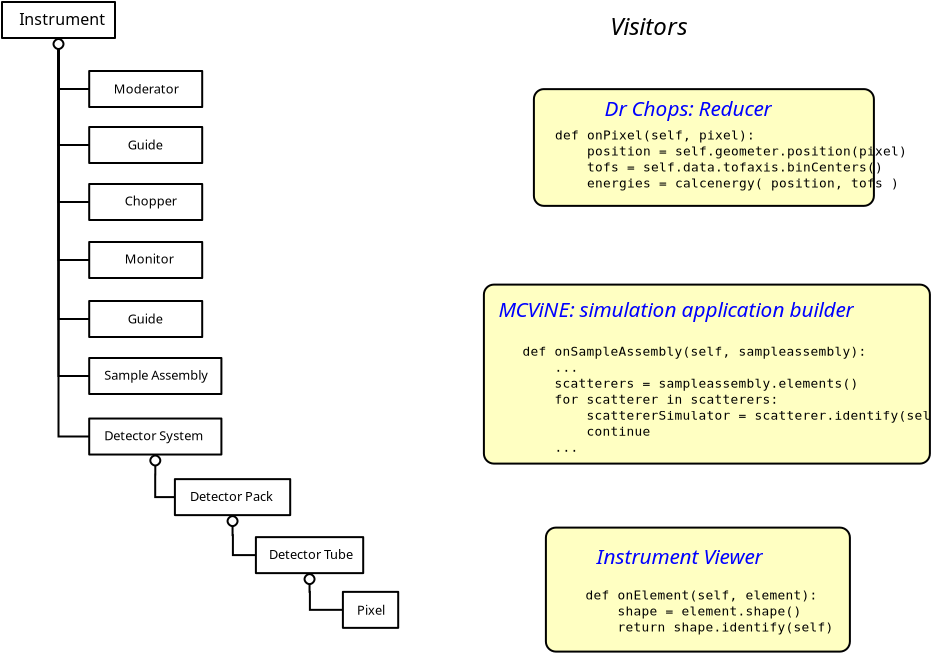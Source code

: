 <?xml version="1.0" encoding="UTF-8"?>
<dia:diagram xmlns:dia="http://www.lysator.liu.se/~alla/dia/">
  <dia:layer name="Background" visible="true">
    <dia:group>
      <dia:object type="Standard - Box" version="0" id="O0">
        <dia:attribute name="obj_pos">
          <dia:point val="18,9.85"/>
        </dia:attribute>
        <dia:attribute name="obj_bb">
          <dia:rectangle val="17.95,9.8;23.7,11.7"/>
        </dia:attribute>
        <dia:attribute name="elem_corner">
          <dia:point val="18,9.85"/>
        </dia:attribute>
        <dia:attribute name="elem_width">
          <dia:real val="5.65"/>
        </dia:attribute>
        <dia:attribute name="elem_height">
          <dia:real val="1.8"/>
        </dia:attribute>
        <dia:attribute name="show_background">
          <dia:boolean val="true"/>
        </dia:attribute>
        <dia:attribute name="corner_radius">
          <dia:real val="1.175e-38"/>
        </dia:attribute>
      </dia:object>
      <dia:object type="Standard - Text" version="1" id="O1">
        <dia:attribute name="obj_pos">
          <dia:point val="19.225,10.975"/>
        </dia:attribute>
        <dia:attribute name="obj_bb">
          <dia:rectangle val="19.225,10.432;22.238,11.373"/>
        </dia:attribute>
        <dia:attribute name="text">
          <dia:composite type="text">
            <dia:attribute name="string">
              <dia:string>#Moderator#</dia:string>
            </dia:attribute>
            <dia:attribute name="font">
              <dia:font family="sans" style="0" name="Helvetica"/>
            </dia:attribute>
            <dia:attribute name="height">
              <dia:real val="0.8"/>
            </dia:attribute>
            <dia:attribute name="pos">
              <dia:point val="19.225,10.975"/>
            </dia:attribute>
            <dia:attribute name="color">
              <dia:color val="#000000"/>
            </dia:attribute>
            <dia:attribute name="alignment">
              <dia:enum val="0"/>
            </dia:attribute>
          </dia:composite>
        </dia:attribute>
        <dia:attribute name="valign">
          <dia:enum val="3"/>
        </dia:attribute>
      </dia:object>
    </dia:group>
    <dia:group>
      <dia:object type="Standard - Box" version="0" id="O2">
        <dia:attribute name="obj_pos">
          <dia:point val="13.64,6.4"/>
        </dia:attribute>
        <dia:attribute name="obj_bb">
          <dia:rectangle val="13.59,6.35;19.34,8.25"/>
        </dia:attribute>
        <dia:attribute name="elem_corner">
          <dia:point val="13.64,6.4"/>
        </dia:attribute>
        <dia:attribute name="elem_width">
          <dia:real val="5.65"/>
        </dia:attribute>
        <dia:attribute name="elem_height">
          <dia:real val="1.8"/>
        </dia:attribute>
        <dia:attribute name="show_background">
          <dia:boolean val="true"/>
        </dia:attribute>
        <dia:attribute name="corner_radius">
          <dia:real val="1.175e-38"/>
        </dia:attribute>
      </dia:object>
      <dia:object type="Standard - Text" version="1" id="O3">
        <dia:attribute name="obj_pos">
          <dia:point val="14.5,7.55"/>
        </dia:attribute>
        <dia:attribute name="obj_bb">
          <dia:rectangle val="14.5,6.872;18.51,8.045"/>
        </dia:attribute>
        <dia:attribute name="text">
          <dia:composite type="text">
            <dia:attribute name="string">
              <dia:string>#Instrument#</dia:string>
            </dia:attribute>
            <dia:attribute name="font">
              <dia:font family="sans" style="0" name="Helvetica"/>
            </dia:attribute>
            <dia:attribute name="height">
              <dia:real val="1"/>
            </dia:attribute>
            <dia:attribute name="pos">
              <dia:point val="14.5,7.55"/>
            </dia:attribute>
            <dia:attribute name="color">
              <dia:color val="#000000"/>
            </dia:attribute>
            <dia:attribute name="alignment">
              <dia:enum val="0"/>
            </dia:attribute>
          </dia:composite>
        </dia:attribute>
        <dia:attribute name="valign">
          <dia:enum val="3"/>
        </dia:attribute>
      </dia:object>
    </dia:group>
    <dia:group>
      <dia:object type="Standard - Box" version="0" id="O4">
        <dia:attribute name="obj_pos">
          <dia:point val="18,12.65"/>
        </dia:attribute>
        <dia:attribute name="obj_bb">
          <dia:rectangle val="17.95,12.6;23.7,14.5"/>
        </dia:attribute>
        <dia:attribute name="elem_corner">
          <dia:point val="18,12.65"/>
        </dia:attribute>
        <dia:attribute name="elem_width">
          <dia:real val="5.65"/>
        </dia:attribute>
        <dia:attribute name="elem_height">
          <dia:real val="1.8"/>
        </dia:attribute>
        <dia:attribute name="show_background">
          <dia:boolean val="true"/>
        </dia:attribute>
        <dia:attribute name="corner_radius">
          <dia:real val="1.175e-38"/>
        </dia:attribute>
      </dia:object>
      <dia:object type="Standard - Text" version="1" id="O5">
        <dia:attribute name="obj_pos">
          <dia:point val="19.925,13.775"/>
        </dia:attribute>
        <dia:attribute name="obj_bb">
          <dia:rectangle val="19.925,13.232;21.637,14.172"/>
        </dia:attribute>
        <dia:attribute name="text">
          <dia:composite type="text">
            <dia:attribute name="string">
              <dia:string>#Guide#</dia:string>
            </dia:attribute>
            <dia:attribute name="font">
              <dia:font family="sans" style="0" name="Helvetica"/>
            </dia:attribute>
            <dia:attribute name="height">
              <dia:real val="0.8"/>
            </dia:attribute>
            <dia:attribute name="pos">
              <dia:point val="19.925,13.775"/>
            </dia:attribute>
            <dia:attribute name="color">
              <dia:color val="#000000"/>
            </dia:attribute>
            <dia:attribute name="alignment">
              <dia:enum val="0"/>
            </dia:attribute>
          </dia:composite>
        </dia:attribute>
        <dia:attribute name="valign">
          <dia:enum val="3"/>
        </dia:attribute>
      </dia:object>
    </dia:group>
    <dia:group>
      <dia:object type="Standard - Box" version="0" id="O6">
        <dia:attribute name="obj_pos">
          <dia:point val="18,15.5"/>
        </dia:attribute>
        <dia:attribute name="obj_bb">
          <dia:rectangle val="17.95,15.45;23.7,17.35"/>
        </dia:attribute>
        <dia:attribute name="elem_corner">
          <dia:point val="18,15.5"/>
        </dia:attribute>
        <dia:attribute name="elem_width">
          <dia:real val="5.65"/>
        </dia:attribute>
        <dia:attribute name="elem_height">
          <dia:real val="1.8"/>
        </dia:attribute>
        <dia:attribute name="show_background">
          <dia:boolean val="true"/>
        </dia:attribute>
        <dia:attribute name="corner_radius">
          <dia:real val="1.175e-38"/>
        </dia:attribute>
      </dia:object>
      <dia:object type="Standard - Text" version="1" id="O7">
        <dia:attribute name="obj_pos">
          <dia:point val="19.775,16.575"/>
        </dia:attribute>
        <dia:attribute name="obj_bb">
          <dia:rectangle val="19.775,16.032;22.247,16.973"/>
        </dia:attribute>
        <dia:attribute name="text">
          <dia:composite type="text">
            <dia:attribute name="string">
              <dia:string>#Chopper#</dia:string>
            </dia:attribute>
            <dia:attribute name="font">
              <dia:font family="sans" style="0" name="Helvetica"/>
            </dia:attribute>
            <dia:attribute name="height">
              <dia:real val="0.8"/>
            </dia:attribute>
            <dia:attribute name="pos">
              <dia:point val="19.775,16.575"/>
            </dia:attribute>
            <dia:attribute name="color">
              <dia:color val="#000000"/>
            </dia:attribute>
            <dia:attribute name="alignment">
              <dia:enum val="0"/>
            </dia:attribute>
          </dia:composite>
        </dia:attribute>
        <dia:attribute name="valign">
          <dia:enum val="3"/>
        </dia:attribute>
      </dia:object>
    </dia:group>
    <dia:group>
      <dia:object type="Standard - Box" version="0" id="O8">
        <dia:attribute name="obj_pos">
          <dia:point val="18,24.2"/>
        </dia:attribute>
        <dia:attribute name="obj_bb">
          <dia:rectangle val="17.95,24.15;24.66,26.05"/>
        </dia:attribute>
        <dia:attribute name="elem_corner">
          <dia:point val="18,24.2"/>
        </dia:attribute>
        <dia:attribute name="elem_width">
          <dia:real val="6.61"/>
        </dia:attribute>
        <dia:attribute name="elem_height">
          <dia:real val="1.8"/>
        </dia:attribute>
        <dia:attribute name="show_background">
          <dia:boolean val="true"/>
        </dia:attribute>
        <dia:attribute name="corner_radius">
          <dia:real val="1.175e-38"/>
        </dia:attribute>
      </dia:object>
      <dia:object type="Standard - Text" version="1" id="O9">
        <dia:attribute name="obj_pos">
          <dia:point val="18.75,25.293"/>
        </dia:attribute>
        <dia:attribute name="obj_bb">
          <dia:rectangle val="18.75,24.75;23.938,25.69"/>
        </dia:attribute>
        <dia:attribute name="text">
          <dia:composite type="text">
            <dia:attribute name="string">
              <dia:string>#Sample Assembly#</dia:string>
            </dia:attribute>
            <dia:attribute name="font">
              <dia:font family="sans" style="0" name="Helvetica"/>
            </dia:attribute>
            <dia:attribute name="height">
              <dia:real val="0.8"/>
            </dia:attribute>
            <dia:attribute name="pos">
              <dia:point val="18.75,25.293"/>
            </dia:attribute>
            <dia:attribute name="color">
              <dia:color val="#000000"/>
            </dia:attribute>
            <dia:attribute name="alignment">
              <dia:enum val="0"/>
            </dia:attribute>
          </dia:composite>
        </dia:attribute>
        <dia:attribute name="valign">
          <dia:enum val="3"/>
        </dia:attribute>
      </dia:object>
    </dia:group>
    <dia:group>
      <dia:object type="Standard - Box" version="0" id="O10">
        <dia:attribute name="obj_pos">
          <dia:point val="18,18.4"/>
        </dia:attribute>
        <dia:attribute name="obj_bb">
          <dia:rectangle val="17.95,18.35;23.7,20.25"/>
        </dia:attribute>
        <dia:attribute name="elem_corner">
          <dia:point val="18,18.4"/>
        </dia:attribute>
        <dia:attribute name="elem_width">
          <dia:real val="5.65"/>
        </dia:attribute>
        <dia:attribute name="elem_height">
          <dia:real val="1.8"/>
        </dia:attribute>
        <dia:attribute name="show_background">
          <dia:boolean val="true"/>
        </dia:attribute>
        <dia:attribute name="corner_radius">
          <dia:real val="1.175e-38"/>
        </dia:attribute>
      </dia:object>
      <dia:object type="Standard - Text" version="1" id="O11">
        <dia:attribute name="obj_pos">
          <dia:point val="19.775,19.475"/>
        </dia:attribute>
        <dia:attribute name="obj_bb">
          <dia:rectangle val="19.775,18.933;21.995,19.872"/>
        </dia:attribute>
        <dia:attribute name="text">
          <dia:composite type="text">
            <dia:attribute name="string">
              <dia:string>#Monitor#</dia:string>
            </dia:attribute>
            <dia:attribute name="font">
              <dia:font family="sans" style="0" name="Helvetica"/>
            </dia:attribute>
            <dia:attribute name="height">
              <dia:real val="0.8"/>
            </dia:attribute>
            <dia:attribute name="pos">
              <dia:point val="19.775,19.475"/>
            </dia:attribute>
            <dia:attribute name="color">
              <dia:color val="#000000"/>
            </dia:attribute>
            <dia:attribute name="alignment">
              <dia:enum val="0"/>
            </dia:attribute>
          </dia:composite>
        </dia:attribute>
        <dia:attribute name="valign">
          <dia:enum val="3"/>
        </dia:attribute>
      </dia:object>
    </dia:group>
    <dia:group>
      <dia:object type="Standard - Box" version="0" id="O12">
        <dia:attribute name="obj_pos">
          <dia:point val="18,21.35"/>
        </dia:attribute>
        <dia:attribute name="obj_bb">
          <dia:rectangle val="17.95,21.3;23.7,23.2"/>
        </dia:attribute>
        <dia:attribute name="elem_corner">
          <dia:point val="18,21.35"/>
        </dia:attribute>
        <dia:attribute name="elem_width">
          <dia:real val="5.65"/>
        </dia:attribute>
        <dia:attribute name="elem_height">
          <dia:real val="1.8"/>
        </dia:attribute>
        <dia:attribute name="show_background">
          <dia:boolean val="true"/>
        </dia:attribute>
        <dia:attribute name="corner_radius">
          <dia:real val="1.175e-38"/>
        </dia:attribute>
      </dia:object>
      <dia:object type="Standard - Text" version="1" id="O13">
        <dia:attribute name="obj_pos">
          <dia:point val="19.925,22.475"/>
        </dia:attribute>
        <dia:attribute name="obj_bb">
          <dia:rectangle val="19.925,21.933;21.637,22.872"/>
        </dia:attribute>
        <dia:attribute name="text">
          <dia:composite type="text">
            <dia:attribute name="string">
              <dia:string>#Guide#</dia:string>
            </dia:attribute>
            <dia:attribute name="font">
              <dia:font family="sans" style="0" name="Helvetica"/>
            </dia:attribute>
            <dia:attribute name="height">
              <dia:real val="0.8"/>
            </dia:attribute>
            <dia:attribute name="pos">
              <dia:point val="19.925,22.475"/>
            </dia:attribute>
            <dia:attribute name="color">
              <dia:color val="#000000"/>
            </dia:attribute>
            <dia:attribute name="alignment">
              <dia:enum val="0"/>
            </dia:attribute>
          </dia:composite>
        </dia:attribute>
        <dia:attribute name="valign">
          <dia:enum val="3"/>
        </dia:attribute>
      </dia:object>
    </dia:group>
    <dia:group>
      <dia:object type="Standard - Box" version="0" id="O14">
        <dia:attribute name="obj_pos">
          <dia:point val="18,27.225"/>
        </dia:attribute>
        <dia:attribute name="obj_bb">
          <dia:rectangle val="17.95,27.175;24.66,29.075"/>
        </dia:attribute>
        <dia:attribute name="elem_corner">
          <dia:point val="18,27.225"/>
        </dia:attribute>
        <dia:attribute name="elem_width">
          <dia:real val="6.61"/>
        </dia:attribute>
        <dia:attribute name="elem_height">
          <dia:real val="1.8"/>
        </dia:attribute>
        <dia:attribute name="show_background">
          <dia:boolean val="true"/>
        </dia:attribute>
        <dia:attribute name="corner_radius">
          <dia:real val="1.175e-38"/>
        </dia:attribute>
      </dia:object>
      <dia:object type="Standard - Text" version="1" id="O15">
        <dia:attribute name="obj_pos">
          <dia:point val="18.75,28.317"/>
        </dia:attribute>
        <dia:attribute name="obj_bb">
          <dia:rectangle val="18.75,27.775;23.655,28.715"/>
        </dia:attribute>
        <dia:attribute name="text">
          <dia:composite type="text">
            <dia:attribute name="string">
              <dia:string>#Detector System#</dia:string>
            </dia:attribute>
            <dia:attribute name="font">
              <dia:font family="sans" style="0" name="Helvetica"/>
            </dia:attribute>
            <dia:attribute name="height">
              <dia:real val="0.8"/>
            </dia:attribute>
            <dia:attribute name="pos">
              <dia:point val="18.75,28.317"/>
            </dia:attribute>
            <dia:attribute name="color">
              <dia:color val="#000000"/>
            </dia:attribute>
            <dia:attribute name="alignment">
              <dia:enum val="0"/>
            </dia:attribute>
          </dia:composite>
        </dia:attribute>
        <dia:attribute name="valign">
          <dia:enum val="3"/>
        </dia:attribute>
      </dia:object>
    </dia:group>
    <dia:object type="Standard - ZigZagLine" version="1" id="O16">
      <dia:attribute name="obj_pos">
        <dia:point val="16.465,8.2"/>
      </dia:attribute>
      <dia:attribute name="obj_bb">
        <dia:rectangle val="16.415,8.15;18.05,10.8"/>
      </dia:attribute>
      <dia:attribute name="orth_points">
        <dia:point val="16.465,8.2"/>
        <dia:point val="16.465,10.75"/>
        <dia:point val="18,10.75"/>
      </dia:attribute>
      <dia:attribute name="orth_orient">
        <dia:enum val="1"/>
        <dia:enum val="0"/>
      </dia:attribute>
      <dia:attribute name="autorouting">
        <dia:boolean val="true"/>
      </dia:attribute>
      <dia:connections>
        <dia:connection handle="0" to="O2" connection="6"/>
        <dia:connection handle="1" to="O0" connection="3"/>
      </dia:connections>
    </dia:object>
    <dia:object type="Standard - ZigZagLine" version="1" id="O17">
      <dia:attribute name="obj_pos">
        <dia:point val="16.465,8.2"/>
      </dia:attribute>
      <dia:attribute name="obj_bb">
        <dia:rectangle val="16.415,8.15;18.05,13.6"/>
      </dia:attribute>
      <dia:attribute name="orth_points">
        <dia:point val="16.465,8.2"/>
        <dia:point val="16.465,13.55"/>
        <dia:point val="18,13.55"/>
      </dia:attribute>
      <dia:attribute name="orth_orient">
        <dia:enum val="1"/>
        <dia:enum val="0"/>
      </dia:attribute>
      <dia:attribute name="autorouting">
        <dia:boolean val="true"/>
      </dia:attribute>
      <dia:connections>
        <dia:connection handle="0" to="O2" connection="6"/>
        <dia:connection handle="1" to="O4" connection="3"/>
      </dia:connections>
    </dia:object>
    <dia:object type="Standard - ZigZagLine" version="1" id="O18">
      <dia:attribute name="obj_pos">
        <dia:point val="16.465,8.2"/>
      </dia:attribute>
      <dia:attribute name="obj_bb">
        <dia:rectangle val="16.415,8.15;18.05,22.3"/>
      </dia:attribute>
      <dia:attribute name="orth_points">
        <dia:point val="16.465,8.2"/>
        <dia:point val="16.465,22.25"/>
        <dia:point val="18,22.25"/>
      </dia:attribute>
      <dia:attribute name="orth_orient">
        <dia:enum val="1"/>
        <dia:enum val="0"/>
      </dia:attribute>
      <dia:attribute name="autorouting">
        <dia:boolean val="true"/>
      </dia:attribute>
      <dia:connections>
        <dia:connection handle="0" to="O2" connection="6"/>
        <dia:connection handle="1" to="O12" connection="3"/>
      </dia:connections>
    </dia:object>
    <dia:object type="Standard - ZigZagLine" version="1" id="O19">
      <dia:attribute name="obj_pos">
        <dia:point val="16.465,8.2"/>
      </dia:attribute>
      <dia:attribute name="obj_bb">
        <dia:rectangle val="16.415,8.15;18.05,19.35"/>
      </dia:attribute>
      <dia:attribute name="orth_points">
        <dia:point val="16.465,8.2"/>
        <dia:point val="16.465,19.3"/>
        <dia:point val="18,19.3"/>
      </dia:attribute>
      <dia:attribute name="orth_orient">
        <dia:enum val="1"/>
        <dia:enum val="0"/>
      </dia:attribute>
      <dia:attribute name="autorouting">
        <dia:boolean val="true"/>
      </dia:attribute>
      <dia:connections>
        <dia:connection handle="0" to="O2" connection="6"/>
        <dia:connection handle="1" to="O10" connection="3"/>
      </dia:connections>
    </dia:object>
    <dia:object type="Standard - ZigZagLine" version="1" id="O20">
      <dia:attribute name="obj_pos">
        <dia:point val="16.465,8.2"/>
      </dia:attribute>
      <dia:attribute name="obj_bb">
        <dia:rectangle val="16.415,8.15;18.05,16.45"/>
      </dia:attribute>
      <dia:attribute name="orth_points">
        <dia:point val="16.465,8.2"/>
        <dia:point val="16.465,16.4"/>
        <dia:point val="18,16.4"/>
      </dia:attribute>
      <dia:attribute name="orth_orient">
        <dia:enum val="1"/>
        <dia:enum val="0"/>
      </dia:attribute>
      <dia:attribute name="autorouting">
        <dia:boolean val="true"/>
      </dia:attribute>
      <dia:connections>
        <dia:connection handle="0" to="O2" connection="6"/>
        <dia:connection handle="1" to="O6" connection="3"/>
      </dia:connections>
    </dia:object>
    <dia:object type="Standard - ZigZagLine" version="1" id="O21">
      <dia:attribute name="obj_pos">
        <dia:point val="16.465,8.2"/>
      </dia:attribute>
      <dia:attribute name="obj_bb">
        <dia:rectangle val="16.415,8.15;18.05,25.15"/>
      </dia:attribute>
      <dia:attribute name="orth_points">
        <dia:point val="16.465,8.2"/>
        <dia:point val="16.465,25.1"/>
        <dia:point val="18,25.1"/>
      </dia:attribute>
      <dia:attribute name="orth_orient">
        <dia:enum val="1"/>
        <dia:enum val="0"/>
      </dia:attribute>
      <dia:attribute name="autorouting">
        <dia:boolean val="true"/>
      </dia:attribute>
      <dia:connections>
        <dia:connection handle="0" to="O2" connection="6"/>
        <dia:connection handle="1" to="O8" connection="3"/>
      </dia:connections>
    </dia:object>
    <dia:object type="Standard - ZigZagLine" version="1" id="O22">
      <dia:attribute name="obj_pos">
        <dia:point val="16.465,8.2"/>
      </dia:attribute>
      <dia:attribute name="obj_bb">
        <dia:rectangle val="15.965,8.15;18.05,28.175"/>
      </dia:attribute>
      <dia:attribute name="orth_points">
        <dia:point val="16.465,8.2"/>
        <dia:point val="16.465,28.125"/>
        <dia:point val="18,28.125"/>
      </dia:attribute>
      <dia:attribute name="orth_orient">
        <dia:enum val="1"/>
        <dia:enum val="0"/>
      </dia:attribute>
      <dia:attribute name="autorouting">
        <dia:boolean val="true"/>
      </dia:attribute>
      <dia:attribute name="start_arrow">
        <dia:enum val="9"/>
      </dia:attribute>
      <dia:attribute name="start_arrow_length">
        <dia:real val="0.5"/>
      </dia:attribute>
      <dia:attribute name="start_arrow_width">
        <dia:real val="0.5"/>
      </dia:attribute>
      <dia:connections>
        <dia:connection handle="0" to="O2" connection="6"/>
        <dia:connection handle="1" to="O14" connection="3"/>
      </dia:connections>
    </dia:object>
    <dia:object type="Standard - Box" version="0" id="O23">
      <dia:attribute name="obj_pos">
        <dia:point val="40.235,10.755"/>
      </dia:attribute>
      <dia:attribute name="obj_bb">
        <dia:rectangle val="40.185,10.705;57.285,16.642"/>
      </dia:attribute>
      <dia:attribute name="elem_corner">
        <dia:point val="40.235,10.755"/>
      </dia:attribute>
      <dia:attribute name="elem_width">
        <dia:real val="17.0"/>
      </dia:attribute>
      <dia:attribute name="elem_height">
        <dia:real val="5.838"/>
      </dia:attribute>
      <dia:attribute name="inner_color">
        <dia:color val="#ffffc2"/>
      </dia:attribute>
      <dia:attribute name="show_background">
        <dia:boolean val="true"/>
      </dia:attribute>
      <dia:attribute name="corner_radius">
        <dia:real val="0.5"/>
      </dia:attribute>
    </dia:object>
    <dia:object type="Standard - Text" version="1" id="O24">
      <dia:attribute name="obj_pos">
        <dia:point val="43.76,12.105"/>
      </dia:attribute>
      <dia:attribute name="obj_bb">
        <dia:rectangle val="43.76,11.197;53.698,12.805"/>
      </dia:attribute>
      <dia:attribute name="text">
        <dia:composite type="text">
          <dia:attribute name="string">
            <dia:string>#Dr Chops: Reducer#</dia:string>
          </dia:attribute>
          <dia:attribute name="font">
            <dia:font family="sans" style="8" name="Helvetica-Oblique"/>
          </dia:attribute>
          <dia:attribute name="height">
            <dia:real val="1.3"/>
          </dia:attribute>
          <dia:attribute name="pos">
            <dia:point val="43.76,12.105"/>
          </dia:attribute>
          <dia:attribute name="color">
            <dia:color val="#0000ff"/>
          </dia:attribute>
          <dia:attribute name="alignment">
            <dia:enum val="0"/>
          </dia:attribute>
        </dia:composite>
      </dia:attribute>
      <dia:attribute name="valign">
        <dia:enum val="3"/>
      </dia:attribute>
    </dia:object>
    <dia:object type="Standard - Text" version="1" id="O25">
      <dia:attribute name="obj_pos">
        <dia:point val="44.05,8.05"/>
      </dia:attribute>
      <dia:attribute name="obj_bb">
        <dia:rectangle val="44.05,7.032;48.742,8.793"/>
      </dia:attribute>
      <dia:attribute name="text">
        <dia:composite type="text">
          <dia:attribute name="string">
            <dia:string>#Visitors#</dia:string>
          </dia:attribute>
          <dia:attribute name="font">
            <dia:font family="sans" style="8" name="Helvetica-Oblique"/>
          </dia:attribute>
          <dia:attribute name="height">
            <dia:real val="1.5"/>
          </dia:attribute>
          <dia:attribute name="pos">
            <dia:point val="44.05,8.05"/>
          </dia:attribute>
          <dia:attribute name="color">
            <dia:color val="#000000"/>
          </dia:attribute>
          <dia:attribute name="alignment">
            <dia:enum val="0"/>
          </dia:attribute>
        </dia:composite>
      </dia:attribute>
      <dia:attribute name="valign">
        <dia:enum val="3"/>
      </dia:attribute>
    </dia:object>
    <dia:object type="Standard - Box" version="0" id="O26">
      <dia:attribute name="obj_pos">
        <dia:point val="37.735,20.53"/>
      </dia:attribute>
      <dia:attribute name="obj_bb">
        <dia:rectangle val="37.685,20.48;60.085,29.53"/>
      </dia:attribute>
      <dia:attribute name="elem_corner">
        <dia:point val="37.735,20.53"/>
      </dia:attribute>
      <dia:attribute name="elem_width">
        <dia:real val="22.3"/>
      </dia:attribute>
      <dia:attribute name="elem_height">
        <dia:real val="8.95"/>
      </dia:attribute>
      <dia:attribute name="inner_color">
        <dia:color val="#ffffc2"/>
      </dia:attribute>
      <dia:attribute name="show_background">
        <dia:boolean val="true"/>
      </dia:attribute>
      <dia:attribute name="corner_radius">
        <dia:real val="0.5"/>
      </dia:attribute>
    </dia:object>
    <dia:object type="Standard - Text" version="1" id="O27">
      <dia:attribute name="obj_pos">
        <dia:point val="38.46,22.15"/>
      </dia:attribute>
      <dia:attribute name="obj_bb">
        <dia:rectangle val="38.46,21.242;59.34,22.85"/>
      </dia:attribute>
      <dia:attribute name="text">
        <dia:composite type="text">
          <dia:attribute name="string">
            <dia:string>#MCViNE: simulation application builder#</dia:string>
          </dia:attribute>
          <dia:attribute name="font">
            <dia:font family="sans" style="8" name="Helvetica-Oblique"/>
          </dia:attribute>
          <dia:attribute name="height">
            <dia:real val="1.3"/>
          </dia:attribute>
          <dia:attribute name="pos">
            <dia:point val="38.46,22.15"/>
          </dia:attribute>
          <dia:attribute name="color">
            <dia:color val="#0000ff"/>
          </dia:attribute>
          <dia:attribute name="alignment">
            <dia:enum val="0"/>
          </dia:attribute>
        </dia:composite>
      </dia:attribute>
      <dia:attribute name="valign">
        <dia:enum val="3"/>
      </dia:attribute>
    </dia:object>
    <dia:group>
      <dia:object type="Standard - Box" version="0" id="O28">
        <dia:attribute name="obj_pos">
          <dia:point val="22.285,30.255"/>
        </dia:attribute>
        <dia:attribute name="obj_bb">
          <dia:rectangle val="22.235,30.205;28.1,32.105"/>
        </dia:attribute>
        <dia:attribute name="elem_corner">
          <dia:point val="22.285,30.255"/>
        </dia:attribute>
        <dia:attribute name="elem_width">
          <dia:real val="5.765"/>
        </dia:attribute>
        <dia:attribute name="elem_height">
          <dia:real val="1.8"/>
        </dia:attribute>
        <dia:attribute name="show_background">
          <dia:boolean val="true"/>
        </dia:attribute>
        <dia:attribute name="corner_radius">
          <dia:real val="1.175e-38"/>
        </dia:attribute>
      </dia:object>
      <dia:object type="Standard - Text" version="1" id="O29">
        <dia:attribute name="obj_pos">
          <dia:point val="23.035,31.348"/>
        </dia:attribute>
        <dia:attribute name="obj_bb">
          <dia:rectangle val="23.035,30.805;27.105,31.745"/>
        </dia:attribute>
        <dia:attribute name="text">
          <dia:composite type="text">
            <dia:attribute name="string">
              <dia:string>#Detector Pack#</dia:string>
            </dia:attribute>
            <dia:attribute name="font">
              <dia:font family="sans" style="0" name="Helvetica"/>
            </dia:attribute>
            <dia:attribute name="height">
              <dia:real val="0.8"/>
            </dia:attribute>
            <dia:attribute name="pos">
              <dia:point val="23.035,31.348"/>
            </dia:attribute>
            <dia:attribute name="color">
              <dia:color val="#000000"/>
            </dia:attribute>
            <dia:attribute name="alignment">
              <dia:enum val="0"/>
            </dia:attribute>
          </dia:composite>
        </dia:attribute>
        <dia:attribute name="valign">
          <dia:enum val="3"/>
        </dia:attribute>
      </dia:object>
    </dia:group>
    <dia:object type="Standard - ZigZagLine" version="1" id="O30">
      <dia:attribute name="obj_pos">
        <dia:point val="21.305,29.025"/>
      </dia:attribute>
      <dia:attribute name="obj_bb">
        <dia:rectangle val="20.805,28.975;22.335,31.205"/>
      </dia:attribute>
      <dia:attribute name="orth_points">
        <dia:point val="21.305,29.025"/>
        <dia:point val="21.305,30.025"/>
        <dia:point val="21.3,30.025"/>
        <dia:point val="21.3,31.155"/>
        <dia:point val="22.285,31.155"/>
      </dia:attribute>
      <dia:attribute name="orth_orient">
        <dia:enum val="1"/>
        <dia:enum val="0"/>
        <dia:enum val="1"/>
        <dia:enum val="0"/>
      </dia:attribute>
      <dia:attribute name="autorouting">
        <dia:boolean val="false"/>
      </dia:attribute>
      <dia:attribute name="start_arrow">
        <dia:enum val="9"/>
      </dia:attribute>
      <dia:attribute name="start_arrow_length">
        <dia:real val="0.5"/>
      </dia:attribute>
      <dia:attribute name="start_arrow_width">
        <dia:real val="0.5"/>
      </dia:attribute>
      <dia:connections>
        <dia:connection handle="0" to="O14" connection="6"/>
        <dia:connection handle="1" to="O28" connection="3"/>
      </dia:connections>
    </dia:object>
    <dia:object type="Standard - ZigZagLine" version="1" id="O31">
      <dia:attribute name="obj_pos">
        <dia:point val="25.168,32.055"/>
      </dia:attribute>
      <dia:attribute name="obj_bb">
        <dia:rectangle val="24.668,32.005;26.385,34.105"/>
      </dia:attribute>
      <dia:attribute name="orth_points">
        <dia:point val="25.168,32.055"/>
        <dia:point val="25.168,33.055"/>
        <dia:point val="25.185,33.055"/>
        <dia:point val="25.185,34.055"/>
        <dia:point val="26.335,34.055"/>
      </dia:attribute>
      <dia:attribute name="orth_orient">
        <dia:enum val="1"/>
        <dia:enum val="0"/>
        <dia:enum val="1"/>
        <dia:enum val="0"/>
      </dia:attribute>
      <dia:attribute name="autorouting">
        <dia:boolean val="false"/>
      </dia:attribute>
      <dia:attribute name="start_arrow">
        <dia:enum val="9"/>
      </dia:attribute>
      <dia:attribute name="start_arrow_length">
        <dia:real val="0.5"/>
      </dia:attribute>
      <dia:attribute name="start_arrow_width">
        <dia:real val="0.5"/>
      </dia:attribute>
      <dia:connections>
        <dia:connection handle="0" to="O28" connection="6"/>
        <dia:connection handle="1" to="O32" connection="3"/>
      </dia:connections>
    </dia:object>
    <dia:group>
      <dia:object type="Standard - Box" version="0" id="O32">
        <dia:attribute name="obj_pos">
          <dia:point val="26.335,33.155"/>
        </dia:attribute>
        <dia:attribute name="obj_bb">
          <dia:rectangle val="26.285,33.105;31.75,35.005"/>
        </dia:attribute>
        <dia:attribute name="elem_corner">
          <dia:point val="26.335,33.155"/>
        </dia:attribute>
        <dia:attribute name="elem_width">
          <dia:real val="5.365"/>
        </dia:attribute>
        <dia:attribute name="elem_height">
          <dia:real val="1.8"/>
        </dia:attribute>
        <dia:attribute name="show_background">
          <dia:boolean val="true"/>
        </dia:attribute>
        <dia:attribute name="corner_radius">
          <dia:real val="1.175e-38"/>
        </dia:attribute>
      </dia:object>
      <dia:object type="Standard - Text" version="1" id="O33">
        <dia:attribute name="obj_pos">
          <dia:point val="26.985,34.248"/>
        </dia:attribute>
        <dia:attribute name="obj_bb">
          <dia:rectangle val="26.985,33.705;31.078,34.645"/>
        </dia:attribute>
        <dia:attribute name="text">
          <dia:composite type="text">
            <dia:attribute name="string">
              <dia:string>#Detector Tube#</dia:string>
            </dia:attribute>
            <dia:attribute name="font">
              <dia:font family="sans" style="0" name="Helvetica"/>
            </dia:attribute>
            <dia:attribute name="height">
              <dia:real val="0.8"/>
            </dia:attribute>
            <dia:attribute name="pos">
              <dia:point val="26.985,34.248"/>
            </dia:attribute>
            <dia:attribute name="color">
              <dia:color val="#000000"/>
            </dia:attribute>
            <dia:attribute name="alignment">
              <dia:enum val="0"/>
            </dia:attribute>
          </dia:composite>
        </dia:attribute>
        <dia:attribute name="valign">
          <dia:enum val="3"/>
        </dia:attribute>
      </dia:object>
    </dia:group>
    <dia:group>
      <dia:object type="Standard - Box" version="0" id="O34">
        <dia:attribute name="obj_pos">
          <dia:point val="30.685,35.892"/>
        </dia:attribute>
        <dia:attribute name="obj_bb">
          <dia:rectangle val="30.635,35.843;33.5,37.742"/>
        </dia:attribute>
        <dia:attribute name="elem_corner">
          <dia:point val="30.685,35.892"/>
        </dia:attribute>
        <dia:attribute name="elem_width">
          <dia:real val="2.765"/>
        </dia:attribute>
        <dia:attribute name="elem_height">
          <dia:real val="1.8"/>
        </dia:attribute>
        <dia:attribute name="show_background">
          <dia:boolean val="true"/>
        </dia:attribute>
        <dia:attribute name="corner_radius">
          <dia:real val="1.175e-38"/>
        </dia:attribute>
      </dia:object>
      <dia:object type="Standard - Text" version="1" id="O35">
        <dia:attribute name="obj_pos">
          <dia:point val="31.385,37.035"/>
        </dia:attribute>
        <dia:attribute name="obj_bb">
          <dia:rectangle val="31.385,36.492;32.735,37.432"/>
        </dia:attribute>
        <dia:attribute name="text">
          <dia:composite type="text">
            <dia:attribute name="string">
              <dia:string>#Pixel#</dia:string>
            </dia:attribute>
            <dia:attribute name="font">
              <dia:font family="sans" style="0" name="Helvetica"/>
            </dia:attribute>
            <dia:attribute name="height">
              <dia:real val="0.8"/>
            </dia:attribute>
            <dia:attribute name="pos">
              <dia:point val="31.385,37.035"/>
            </dia:attribute>
            <dia:attribute name="color">
              <dia:color val="#000000"/>
            </dia:attribute>
            <dia:attribute name="alignment">
              <dia:enum val="0"/>
            </dia:attribute>
          </dia:composite>
        </dia:attribute>
        <dia:attribute name="valign">
          <dia:enum val="3"/>
        </dia:attribute>
      </dia:object>
    </dia:group>
    <dia:object type="Standard - ZigZagLine" version="1" id="O36">
      <dia:attribute name="obj_pos">
        <dia:point val="29.017,34.955"/>
      </dia:attribute>
      <dia:attribute name="obj_bb">
        <dia:rectangle val="28.517,34.905;30.735,36.843"/>
      </dia:attribute>
      <dia:attribute name="orth_points">
        <dia:point val="29.017,34.955"/>
        <dia:point val="29.017,35.892"/>
        <dia:point val="29.035,35.892"/>
        <dia:point val="29.035,36.792"/>
        <dia:point val="30.685,36.792"/>
      </dia:attribute>
      <dia:attribute name="orth_orient">
        <dia:enum val="1"/>
        <dia:enum val="0"/>
        <dia:enum val="1"/>
        <dia:enum val="0"/>
      </dia:attribute>
      <dia:attribute name="autorouting">
        <dia:boolean val="false"/>
      </dia:attribute>
      <dia:attribute name="start_arrow">
        <dia:enum val="9"/>
      </dia:attribute>
      <dia:attribute name="start_arrow_length">
        <dia:real val="0.5"/>
      </dia:attribute>
      <dia:attribute name="start_arrow_width">
        <dia:real val="0.5"/>
      </dia:attribute>
      <dia:connections>
        <dia:connection handle="0" to="O32" connection="6"/>
        <dia:connection handle="1" to="O34" connection="3"/>
      </dia:connections>
    </dia:object>
    <dia:object type="Standard - Box" version="0" id="O37">
      <dia:attribute name="obj_pos">
        <dia:point val="40.835,32.68"/>
      </dia:attribute>
      <dia:attribute name="obj_bb">
        <dia:rectangle val="40.785,32.63;56.085,38.93"/>
      </dia:attribute>
      <dia:attribute name="elem_corner">
        <dia:point val="40.835,32.68"/>
      </dia:attribute>
      <dia:attribute name="elem_width">
        <dia:real val="15.2"/>
      </dia:attribute>
      <dia:attribute name="elem_height">
        <dia:real val="6.2"/>
      </dia:attribute>
      <dia:attribute name="inner_color">
        <dia:color val="#ffffc2"/>
      </dia:attribute>
      <dia:attribute name="show_background">
        <dia:boolean val="true"/>
      </dia:attribute>
      <dia:attribute name="corner_radius">
        <dia:real val="0.5"/>
      </dia:attribute>
    </dia:object>
    <dia:object type="Standard - Text" version="1" id="O38">
      <dia:attribute name="obj_pos">
        <dia:point val="43.36,34.505"/>
      </dia:attribute>
      <dia:attribute name="obj_bb">
        <dia:rectangle val="43.36,33.597;53.33,35.205"/>
      </dia:attribute>
      <dia:attribute name="text">
        <dia:composite type="text">
          <dia:attribute name="string">
            <dia:string>#Instrument Viewer#</dia:string>
          </dia:attribute>
          <dia:attribute name="font">
            <dia:font family="sans" style="8" name="Helvetica-Oblique"/>
          </dia:attribute>
          <dia:attribute name="height">
            <dia:real val="1.3"/>
          </dia:attribute>
          <dia:attribute name="pos">
            <dia:point val="43.36,34.505"/>
          </dia:attribute>
          <dia:attribute name="color">
            <dia:color val="#0000ff"/>
          </dia:attribute>
          <dia:attribute name="alignment">
            <dia:enum val="0"/>
          </dia:attribute>
        </dia:composite>
      </dia:attribute>
      <dia:attribute name="valign">
        <dia:enum val="3"/>
      </dia:attribute>
    </dia:object>
    <dia:object type="Standard - Text" version="1" id="O39">
      <dia:attribute name="obj_pos">
        <dia:point val="41.287,13.274"/>
      </dia:attribute>
      <dia:attribute name="obj_bb">
        <dia:rectangle val="41.287,12.731;56.687,16.071"/>
      </dia:attribute>
      <dia:attribute name="text">
        <dia:composite type="text">
          <dia:attribute name="string">
            <dia:string>#def onPixel(self, pixel):
    position = self.geometer.position(pixel)
    tofs = self.data.tofaxis.binCenters()
    energies = calcenergy( position, tofs )#</dia:string>
          </dia:attribute>
          <dia:attribute name="font">
            <dia:font family="monospace" style="0" name="Courier"/>
          </dia:attribute>
          <dia:attribute name="height">
            <dia:real val="0.8"/>
          </dia:attribute>
          <dia:attribute name="pos">
            <dia:point val="41.287,13.274"/>
          </dia:attribute>
          <dia:attribute name="color">
            <dia:color val="#000000"/>
          </dia:attribute>
          <dia:attribute name="alignment">
            <dia:enum val="0"/>
          </dia:attribute>
        </dia:composite>
      </dia:attribute>
      <dia:attribute name="valign">
        <dia:enum val="3"/>
      </dia:attribute>
    </dia:object>
    <dia:object type="Standard - Text" version="1" id="O40">
      <dia:attribute name="obj_pos">
        <dia:point val="39.67,24.09"/>
      </dia:attribute>
      <dia:attribute name="obj_bb">
        <dia:rectangle val="39.67,23.547;58.22,29.288"/>
      </dia:attribute>
      <dia:attribute name="text">
        <dia:composite type="text">
          <dia:attribute name="string">
            <dia:string>#def onSampleAssembly(self, sampleassembly):
    ...
    scatterers = sampleassembly.elements()
    for scatterer in scatterers:
        scattererSimulator = scatterer.identify(self)
        continue
    ...#</dia:string>
          </dia:attribute>
          <dia:attribute name="font">
            <dia:font family="monospace" style="0" name="Courier"/>
          </dia:attribute>
          <dia:attribute name="height">
            <dia:real val="0.8"/>
          </dia:attribute>
          <dia:attribute name="pos">
            <dia:point val="39.67,24.09"/>
          </dia:attribute>
          <dia:attribute name="color">
            <dia:color val="#000000"/>
          </dia:attribute>
          <dia:attribute name="alignment">
            <dia:enum val="0"/>
          </dia:attribute>
        </dia:composite>
      </dia:attribute>
      <dia:attribute name="valign">
        <dia:enum val="3"/>
      </dia:attribute>
    </dia:object>
    <dia:object type="Standard - Text" version="1" id="O41">
      <dia:attribute name="obj_pos">
        <dia:point val="42.82,36.278"/>
      </dia:attribute>
      <dia:attribute name="obj_bb">
        <dia:rectangle val="42.82,35.735;53.67,38.275"/>
      </dia:attribute>
      <dia:attribute name="text">
        <dia:composite type="text">
          <dia:attribute name="string">
            <dia:string>#def onElement(self, element):
    shape = element.shape()
    return shape.identify(self)#</dia:string>
          </dia:attribute>
          <dia:attribute name="font">
            <dia:font family="monospace" style="0" name="Courier"/>
          </dia:attribute>
          <dia:attribute name="height">
            <dia:real val="0.8"/>
          </dia:attribute>
          <dia:attribute name="pos">
            <dia:point val="42.82,36.278"/>
          </dia:attribute>
          <dia:attribute name="color">
            <dia:color val="#000000"/>
          </dia:attribute>
          <dia:attribute name="alignment">
            <dia:enum val="0"/>
          </dia:attribute>
        </dia:composite>
      </dia:attribute>
      <dia:attribute name="valign">
        <dia:enum val="3"/>
      </dia:attribute>
    </dia:object>
  </dia:layer>
</dia:diagram>
